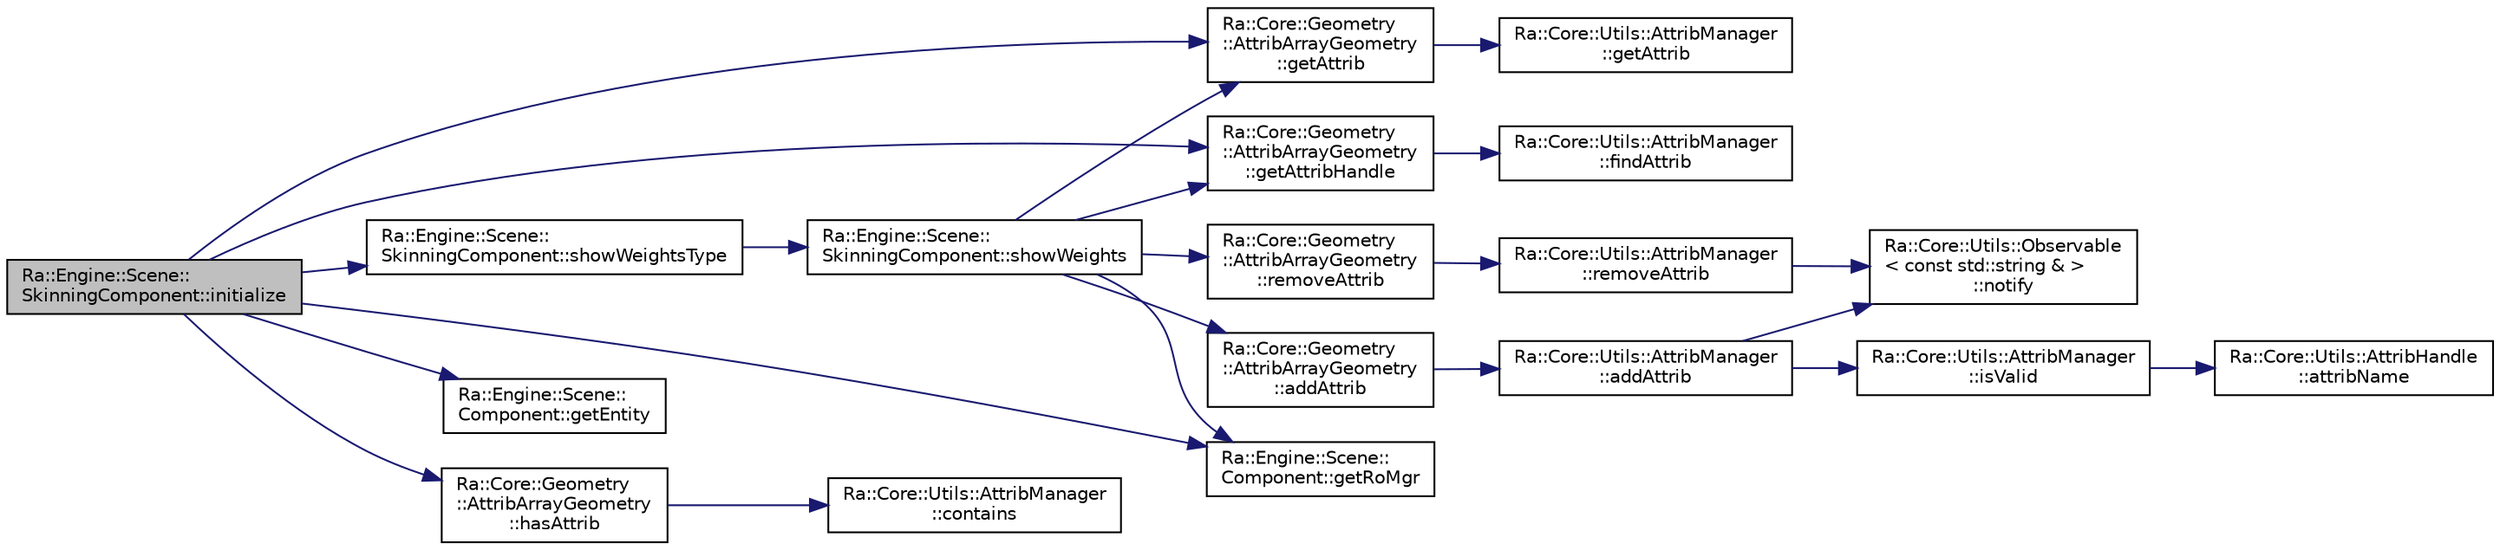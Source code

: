 digraph "Ra::Engine::Scene::SkinningComponent::initialize"
{
 // INTERACTIVE_SVG=YES
 // LATEX_PDF_SIZE
  edge [fontname="Helvetica",fontsize="10",labelfontname="Helvetica",labelfontsize="10"];
  node [fontname="Helvetica",fontsize="10",shape=record];
  rankdir="LR";
  Node1 [label="Ra::Engine::Scene::\lSkinningComponent::initialize",height=0.2,width=0.4,color="black", fillcolor="grey75", style="filled", fontcolor="black",tooltip="Pure virtual method to be overridden by any component. When this method is called you are guaranteed ..."];
  Node1 -> Node2 [color="midnightblue",fontsize="10",style="solid",fontname="Helvetica"];
  Node2 [label="Ra::Core::Geometry\l::AttribArrayGeometry\l::getAttrib",height=0.2,width=0.4,color="black", fillcolor="white", style="filled",URL="$classRa_1_1Core_1_1Geometry_1_1AttribArrayGeometry.html#aeb68d9cd8cf8c1e05886a23f0ad33c59",tooltip=" "];
  Node2 -> Node3 [color="midnightblue",fontsize="10",style="solid",fontname="Helvetica"];
  Node3 [label="Ra::Core::Utils::AttribManager\l::getAttrib",height=0.2,width=0.4,color="black", fillcolor="white", style="filled",URL="$classRa_1_1Core_1_1Utils_1_1AttribManager.html#ae0cb7281ec72606a5392602b4ea50d2c",tooltip=" "];
  Node1 -> Node4 [color="midnightblue",fontsize="10",style="solid",fontname="Helvetica"];
  Node4 [label="Ra::Core::Geometry\l::AttribArrayGeometry\l::getAttribHandle",height=0.2,width=0.4,color="black", fillcolor="white", style="filled",URL="$classRa_1_1Core_1_1Geometry_1_1AttribArrayGeometry.html#a25adccb0a28277580c023e2cd4adb0b0",tooltip=" "];
  Node4 -> Node5 [color="midnightblue",fontsize="10",style="solid",fontname="Helvetica"];
  Node5 [label="Ra::Core::Utils::AttribManager\l::findAttrib",height=0.2,width=0.4,color="black", fillcolor="white", style="filled",URL="$classRa_1_1Core_1_1Utils_1_1AttribManager.html#af89047a2747bc4e08144bbb3477e1d8e",tooltip="findAttrib Grab an attribute handler by name."];
  Node1 -> Node6 [color="midnightblue",fontsize="10",style="solid",fontname="Helvetica"];
  Node6 [label="Ra::Engine::Scene::\lComponent::getEntity",height=0.2,width=0.4,color="black", fillcolor="white", style="filled",URL="$classRa_1_1Engine_1_1Scene_1_1Component.html#aaaac457b6b1c62d618f626c9c6771ad2",tooltip="Return the entity the component belongs to."];
  Node1 -> Node7 [color="midnightblue",fontsize="10",style="solid",fontname="Helvetica"];
  Node7 [label="Ra::Engine::Scene::\lComponent::getRoMgr",height=0.2,width=0.4,color="black", fillcolor="white", style="filled",URL="$classRa_1_1Engine_1_1Scene_1_1Component.html#a32a4bfb4e9b24644d680db3852099ff3",tooltip="Shortcut to access the render object manager."];
  Node1 -> Node8 [color="midnightblue",fontsize="10",style="solid",fontname="Helvetica"];
  Node8 [label="Ra::Core::Geometry\l::AttribArrayGeometry\l::hasAttrib",height=0.2,width=0.4,color="black", fillcolor="white", style="filled",URL="$classRa_1_1Core_1_1Geometry_1_1AttribArrayGeometry.html#a67f1aba3459c43d7dc9108f56006f365",tooltip=" "];
  Node8 -> Node9 [color="midnightblue",fontsize="10",style="solid",fontname="Helvetica"];
  Node9 [label="Ra::Core::Utils::AttribManager\l::contains",height=0.2,width=0.4,color="black", fillcolor="white", style="filled",URL="$classRa_1_1Core_1_1Utils_1_1AttribManager.html#acf143d6db7f6e39edb18ed21d45b3317",tooltip="contains Check if an attribute with the given name exists."];
  Node1 -> Node10 [color="midnightblue",fontsize="10",style="solid",fontname="Helvetica"];
  Node10 [label="Ra::Engine::Scene::\lSkinningComponent::showWeightsType",height=0.2,width=0.4,color="black", fillcolor="white", style="filled",URL="$classRa_1_1Engine_1_1Scene_1_1SkinningComponent.html#adbf1bff88f420b0b0ad5b2957b544a2d",tooltip="Set the type of skinning weight to display."];
  Node10 -> Node11 [color="midnightblue",fontsize="10",style="solid",fontname="Helvetica"];
  Node11 [label="Ra::Engine::Scene::\lSkinningComponent::showWeights",height=0.2,width=0.4,color="black", fillcolor="white", style="filled",URL="$classRa_1_1Engine_1_1Scene_1_1SkinningComponent.html#acb0c9f8ee61577b0f8ff4266a2d0033a",tooltip="Toggles display of skinning weights."];
  Node11 -> Node12 [color="midnightblue",fontsize="10",style="solid",fontname="Helvetica"];
  Node12 [label="Ra::Core::Geometry\l::AttribArrayGeometry\l::addAttrib",height=0.2,width=0.4,color="black", fillcolor="white", style="filled",URL="$classRa_1_1Core_1_1Geometry_1_1AttribArrayGeometry.html#ae1956b0396dadd84f55a12f2160e5671",tooltip=" "];
  Node12 -> Node13 [color="midnightblue",fontsize="10",style="solid",fontname="Helvetica"];
  Node13 [label="Ra::Core::Utils::AttribManager\l::addAttrib",height=0.2,width=0.4,color="black", fillcolor="white", style="filled",URL="$classRa_1_1Core_1_1Utils_1_1AttribManager.html#ac2d3cdc360ffe1904a15ff8504de95b8",tooltip=" "];
  Node13 -> Node14 [color="midnightblue",fontsize="10",style="solid",fontname="Helvetica"];
  Node14 [label="Ra::Core::Utils::AttribManager\l::isValid",height=0.2,width=0.4,color="black", fillcolor="white", style="filled",URL="$classRa_1_1Core_1_1Utils_1_1AttribManager.html#ae61e2c70f407d49d854ee4b98a39121f",tooltip="Return true if h correspond to an existing attribute in *this."];
  Node14 -> Node15 [color="midnightblue",fontsize="10",style="solid",fontname="Helvetica"];
  Node15 [label="Ra::Core::Utils::AttribHandle\l::attribName",height=0.2,width=0.4,color="black", fillcolor="white", style="filled",URL="$classRa_1_1Core_1_1Utils_1_1AttribHandle.html#a17afbd6718234d480c05258369bdfde9",tooltip=" "];
  Node13 -> Node16 [color="midnightblue",fontsize="10",style="solid",fontname="Helvetica"];
  Node16 [label="Ra::Core::Utils::Observable\l\< const std::string & \>\l::notify",height=0.2,width=0.4,color="black", fillcolor="white", style="filled",URL="$classRa_1_1Core_1_1Utils_1_1Observable.html#a7e5fe761726d56a51f95192eb6555f8f",tooltip="Notify (i.e. call) each attached observer with argument p."];
  Node11 -> Node2 [color="midnightblue",fontsize="10",style="solid",fontname="Helvetica"];
  Node11 -> Node4 [color="midnightblue",fontsize="10",style="solid",fontname="Helvetica"];
  Node11 -> Node7 [color="midnightblue",fontsize="10",style="solid",fontname="Helvetica"];
  Node11 -> Node17 [color="midnightblue",fontsize="10",style="solid",fontname="Helvetica"];
  Node17 [label="Ra::Core::Geometry\l::AttribArrayGeometry\l::removeAttrib",height=0.2,width=0.4,color="black", fillcolor="white", style="filled",URL="$classRa_1_1Core_1_1Geometry_1_1AttribArrayGeometry.html#ac46efab2f82a6946ea1d11d440fb10b5",tooltip=" "];
  Node17 -> Node18 [color="midnightblue",fontsize="10",style="solid",fontname="Helvetica"];
  Node18 [label="Ra::Core::Utils::AttribManager\l::removeAttrib",height=0.2,width=0.4,color="black", fillcolor="white", style="filled",URL="$classRa_1_1Core_1_1Utils_1_1AttribManager.html#aeb28dcc5c1980e1fc7da191eb69bcbcb",tooltip=" "];
  Node18 -> Node16 [color="midnightblue",fontsize="10",style="solid",fontname="Helvetica"];
}
